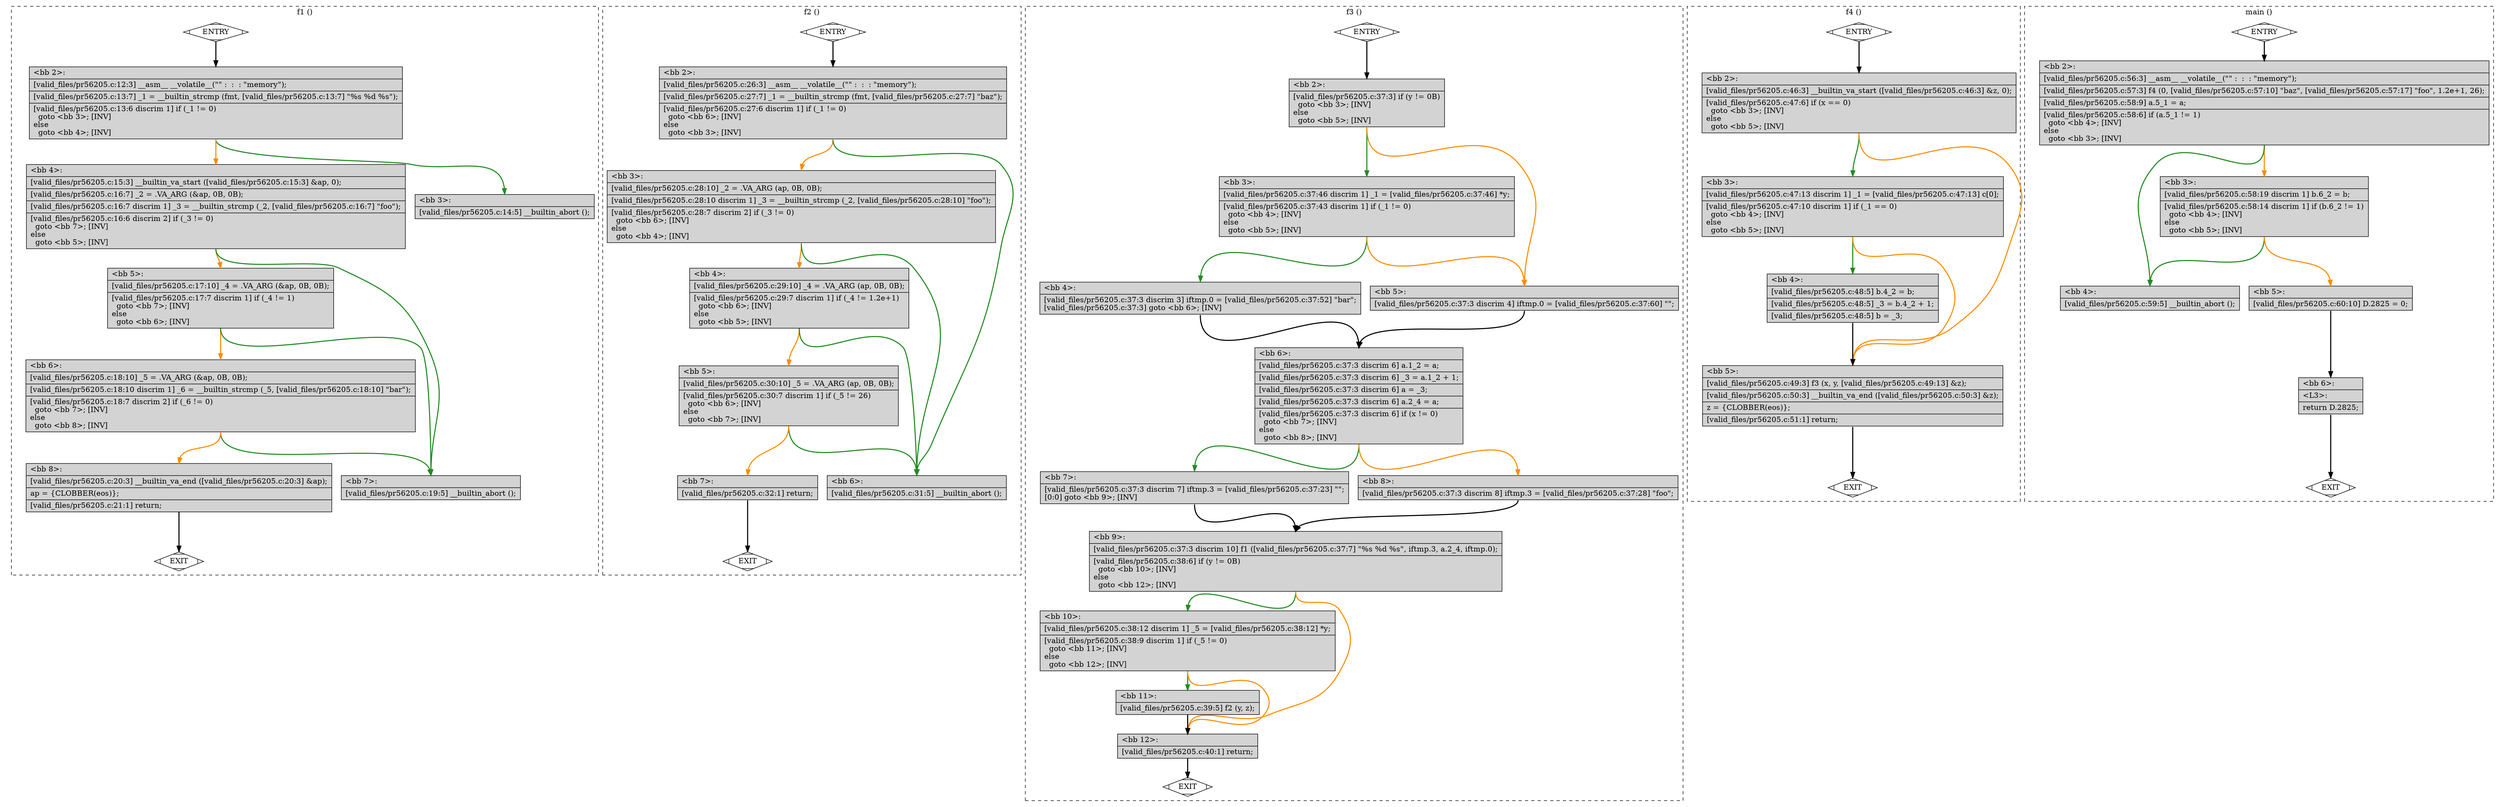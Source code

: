 digraph "a-pr56205.c.015t.cfg" {
overlap=false;
subgraph "cluster_f1" {
	style="dashed";
	color="black";
	label="f1 ()";
	fn_0_basic_block_0 [shape=Mdiamond,style=filled,fillcolor=white,label="ENTRY"];

	fn_0_basic_block_1 [shape=Mdiamond,style=filled,fillcolor=white,label="EXIT"];

	fn_0_basic_block_2 [shape=record,style=filled,fillcolor=lightgrey,label="{\<bb\ 2\>:\l\
|[valid_files/pr56205.c:12:3]\ __asm__\ __volatile__(\"\"\ :\ \ :\ \ :\ \"memory\");\l\
|[valid_files/pr56205.c:13:7]\ _1\ =\ __builtin_strcmp\ (fmt,\ [valid_files/pr56205.c:13:7]\ \"%s\ %d\ %s\");\l\
|[valid_files/pr56205.c:13:6\ discrim\ 1]\ if\ (_1\ !=\ 0)\l\
\ \ goto\ \<bb\ 3\>;\ [INV]\l\
else\l\
\ \ goto\ \<bb\ 4\>;\ [INV]\l\
}"];

	fn_0_basic_block_3 [shape=record,style=filled,fillcolor=lightgrey,label="{\<bb\ 3\>:\l\
|[valid_files/pr56205.c:14:5]\ __builtin_abort\ ();\l\
}"];

	fn_0_basic_block_4 [shape=record,style=filled,fillcolor=lightgrey,label="{\<bb\ 4\>:\l\
|[valid_files/pr56205.c:15:3]\ __builtin_va_start\ ([valid_files/pr56205.c:15:3]\ &ap,\ 0);\l\
|[valid_files/pr56205.c:16:7]\ _2\ =\ .VA_ARG\ (&ap,\ 0B,\ 0B);\l\
|[valid_files/pr56205.c:16:7\ discrim\ 1]\ _3\ =\ __builtin_strcmp\ (_2,\ [valid_files/pr56205.c:16:7]\ \"foo\");\l\
|[valid_files/pr56205.c:16:6\ discrim\ 2]\ if\ (_3\ !=\ 0)\l\
\ \ goto\ \<bb\ 7\>;\ [INV]\l\
else\l\
\ \ goto\ \<bb\ 5\>;\ [INV]\l\
}"];

	fn_0_basic_block_5 [shape=record,style=filled,fillcolor=lightgrey,label="{\<bb\ 5\>:\l\
|[valid_files/pr56205.c:17:10]\ _4\ =\ .VA_ARG\ (&ap,\ 0B,\ 0B);\l\
|[valid_files/pr56205.c:17:7\ discrim\ 1]\ if\ (_4\ !=\ 1)\l\
\ \ goto\ \<bb\ 7\>;\ [INV]\l\
else\l\
\ \ goto\ \<bb\ 6\>;\ [INV]\l\
}"];

	fn_0_basic_block_6 [shape=record,style=filled,fillcolor=lightgrey,label="{\<bb\ 6\>:\l\
|[valid_files/pr56205.c:18:10]\ _5\ =\ .VA_ARG\ (&ap,\ 0B,\ 0B);\l\
|[valid_files/pr56205.c:18:10\ discrim\ 1]\ _6\ =\ __builtin_strcmp\ (_5,\ [valid_files/pr56205.c:18:10]\ \"bar\");\l\
|[valid_files/pr56205.c:18:7\ discrim\ 2]\ if\ (_6\ !=\ 0)\l\
\ \ goto\ \<bb\ 7\>;\ [INV]\l\
else\l\
\ \ goto\ \<bb\ 8\>;\ [INV]\l\
}"];

	fn_0_basic_block_7 [shape=record,style=filled,fillcolor=lightgrey,label="{\<bb\ 7\>:\l\
|[valid_files/pr56205.c:19:5]\ __builtin_abort\ ();\l\
}"];

	fn_0_basic_block_8 [shape=record,style=filled,fillcolor=lightgrey,label="{\<bb\ 8\>:\l\
|[valid_files/pr56205.c:20:3]\ __builtin_va_end\ ([valid_files/pr56205.c:20:3]\ &ap);\l\
|ap\ =\ \{CLOBBER(eos)\};\l\
|[valid_files/pr56205.c:21:1]\ return;\l\
}"];

	fn_0_basic_block_0:s -> fn_0_basic_block_2:n [style="solid,bold",color=black,weight=100,constraint=true];
	fn_0_basic_block_2:s -> fn_0_basic_block_3:n [style="solid,bold",color=forestgreen,weight=10,constraint=true];
	fn_0_basic_block_2:s -> fn_0_basic_block_4:n [style="solid,bold",color=darkorange,weight=10,constraint=true];
	fn_0_basic_block_4:s -> fn_0_basic_block_7:n [style="solid,bold",color=forestgreen,weight=10,constraint=true];
	fn_0_basic_block_4:s -> fn_0_basic_block_5:n [style="solid,bold",color=darkorange,weight=10,constraint=true];
	fn_0_basic_block_5:s -> fn_0_basic_block_7:n [style="solid,bold",color=forestgreen,weight=10,constraint=true];
	fn_0_basic_block_5:s -> fn_0_basic_block_6:n [style="solid,bold",color=darkorange,weight=10,constraint=true];
	fn_0_basic_block_6:s -> fn_0_basic_block_7:n [style="solid,bold",color=forestgreen,weight=10,constraint=true];
	fn_0_basic_block_6:s -> fn_0_basic_block_8:n [style="solid,bold",color=darkorange,weight=10,constraint=true];
	fn_0_basic_block_8:s -> fn_0_basic_block_1:n [style="solid,bold",color=black,weight=10,constraint=true];
	fn_0_basic_block_0:s -> fn_0_basic_block_1:n [style="invis",constraint=true];
}
subgraph "cluster_f2" {
	style="dashed";
	color="black";
	label="f2 ()";
	fn_1_basic_block_0 [shape=Mdiamond,style=filled,fillcolor=white,label="ENTRY"];

	fn_1_basic_block_1 [shape=Mdiamond,style=filled,fillcolor=white,label="EXIT"];

	fn_1_basic_block_2 [shape=record,style=filled,fillcolor=lightgrey,label="{\<bb\ 2\>:\l\
|[valid_files/pr56205.c:26:3]\ __asm__\ __volatile__(\"\"\ :\ \ :\ \ :\ \"memory\");\l\
|[valid_files/pr56205.c:27:7]\ _1\ =\ __builtin_strcmp\ (fmt,\ [valid_files/pr56205.c:27:7]\ \"baz\");\l\
|[valid_files/pr56205.c:27:6\ discrim\ 1]\ if\ (_1\ !=\ 0)\l\
\ \ goto\ \<bb\ 6\>;\ [INV]\l\
else\l\
\ \ goto\ \<bb\ 3\>;\ [INV]\l\
}"];

	fn_1_basic_block_3 [shape=record,style=filled,fillcolor=lightgrey,label="{\<bb\ 3\>:\l\
|[valid_files/pr56205.c:28:10]\ _2\ =\ .VA_ARG\ (ap,\ 0B,\ 0B);\l\
|[valid_files/pr56205.c:28:10\ discrim\ 1]\ _3\ =\ __builtin_strcmp\ (_2,\ [valid_files/pr56205.c:28:10]\ \"foo\");\l\
|[valid_files/pr56205.c:28:7\ discrim\ 2]\ if\ (_3\ !=\ 0)\l\
\ \ goto\ \<bb\ 6\>;\ [INV]\l\
else\l\
\ \ goto\ \<bb\ 4\>;\ [INV]\l\
}"];

	fn_1_basic_block_4 [shape=record,style=filled,fillcolor=lightgrey,label="{\<bb\ 4\>:\l\
|[valid_files/pr56205.c:29:10]\ _4\ =\ .VA_ARG\ (ap,\ 0B,\ 0B);\l\
|[valid_files/pr56205.c:29:7\ discrim\ 1]\ if\ (_4\ !=\ 1.2e+1)\l\
\ \ goto\ \<bb\ 6\>;\ [INV]\l\
else\l\
\ \ goto\ \<bb\ 5\>;\ [INV]\l\
}"];

	fn_1_basic_block_5 [shape=record,style=filled,fillcolor=lightgrey,label="{\<bb\ 5\>:\l\
|[valid_files/pr56205.c:30:10]\ _5\ =\ .VA_ARG\ (ap,\ 0B,\ 0B);\l\
|[valid_files/pr56205.c:30:7\ discrim\ 1]\ if\ (_5\ !=\ 26)\l\
\ \ goto\ \<bb\ 6\>;\ [INV]\l\
else\l\
\ \ goto\ \<bb\ 7\>;\ [INV]\l\
}"];

	fn_1_basic_block_6 [shape=record,style=filled,fillcolor=lightgrey,label="{\<bb\ 6\>:\l\
|[valid_files/pr56205.c:31:5]\ __builtin_abort\ ();\l\
}"];

	fn_1_basic_block_7 [shape=record,style=filled,fillcolor=lightgrey,label="{\<bb\ 7\>:\l\
|[valid_files/pr56205.c:32:1]\ return;\l\
}"];

	fn_1_basic_block_0:s -> fn_1_basic_block_2:n [style="solid,bold",color=black,weight=100,constraint=true];
	fn_1_basic_block_2:s -> fn_1_basic_block_6:n [style="solid,bold",color=forestgreen,weight=10,constraint=true];
	fn_1_basic_block_2:s -> fn_1_basic_block_3:n [style="solid,bold",color=darkorange,weight=10,constraint=true];
	fn_1_basic_block_3:s -> fn_1_basic_block_6:n [style="solid,bold",color=forestgreen,weight=10,constraint=true];
	fn_1_basic_block_3:s -> fn_1_basic_block_4:n [style="solid,bold",color=darkorange,weight=10,constraint=true];
	fn_1_basic_block_4:s -> fn_1_basic_block_6:n [style="solid,bold",color=forestgreen,weight=10,constraint=true];
	fn_1_basic_block_4:s -> fn_1_basic_block_5:n [style="solid,bold",color=darkorange,weight=10,constraint=true];
	fn_1_basic_block_5:s -> fn_1_basic_block_6:n [style="solid,bold",color=forestgreen,weight=10,constraint=true];
	fn_1_basic_block_5:s -> fn_1_basic_block_7:n [style="solid,bold",color=darkorange,weight=10,constraint=true];
	fn_1_basic_block_7:s -> fn_1_basic_block_1:n [style="solid,bold",color=black,weight=10,constraint=true];
	fn_1_basic_block_0:s -> fn_1_basic_block_1:n [style="invis",constraint=true];
}
subgraph "cluster_f3" {
	style="dashed";
	color="black";
	label="f3 ()";
	fn_2_basic_block_0 [shape=Mdiamond,style=filled,fillcolor=white,label="ENTRY"];

	fn_2_basic_block_1 [shape=Mdiamond,style=filled,fillcolor=white,label="EXIT"];

	fn_2_basic_block_2 [shape=record,style=filled,fillcolor=lightgrey,label="{\<bb\ 2\>:\l\
|[valid_files/pr56205.c:37:3]\ if\ (y\ !=\ 0B)\l\
\ \ goto\ \<bb\ 3\>;\ [INV]\l\
else\l\
\ \ goto\ \<bb\ 5\>;\ [INV]\l\
}"];

	fn_2_basic_block_3 [shape=record,style=filled,fillcolor=lightgrey,label="{\<bb\ 3\>:\l\
|[valid_files/pr56205.c:37:46\ discrim\ 1]\ _1\ =\ [valid_files/pr56205.c:37:46]\ *y;\l\
|[valid_files/pr56205.c:37:43\ discrim\ 1]\ if\ (_1\ !=\ 0)\l\
\ \ goto\ \<bb\ 4\>;\ [INV]\l\
else\l\
\ \ goto\ \<bb\ 5\>;\ [INV]\l\
}"];

	fn_2_basic_block_4 [shape=record,style=filled,fillcolor=lightgrey,label="{\<bb\ 4\>:\l\
|[valid_files/pr56205.c:37:3\ discrim\ 3]\ iftmp.0\ =\ [valid_files/pr56205.c:37:52]\ \"bar\";\l\
[valid_files/pr56205.c:37:3]\ goto\ \<bb\ 6\>;\ [INV]\l\
}"];

	fn_2_basic_block_5 [shape=record,style=filled,fillcolor=lightgrey,label="{\<bb\ 5\>:\l\
|[valid_files/pr56205.c:37:3\ discrim\ 4]\ iftmp.0\ =\ [valid_files/pr56205.c:37:60]\ \"\";\l\
}"];

	fn_2_basic_block_6 [shape=record,style=filled,fillcolor=lightgrey,label="{\<bb\ 6\>:\l\
|[valid_files/pr56205.c:37:3\ discrim\ 6]\ a.1_2\ =\ a;\l\
|[valid_files/pr56205.c:37:3\ discrim\ 6]\ _3\ =\ a.1_2\ +\ 1;\l\
|[valid_files/pr56205.c:37:3\ discrim\ 6]\ a\ =\ _3;\l\
|[valid_files/pr56205.c:37:3\ discrim\ 6]\ a.2_4\ =\ a;\l\
|[valid_files/pr56205.c:37:3\ discrim\ 6]\ if\ (x\ !=\ 0)\l\
\ \ goto\ \<bb\ 7\>;\ [INV]\l\
else\l\
\ \ goto\ \<bb\ 8\>;\ [INV]\l\
}"];

	fn_2_basic_block_7 [shape=record,style=filled,fillcolor=lightgrey,label="{\<bb\ 7\>:\l\
|[valid_files/pr56205.c:37:3\ discrim\ 7]\ iftmp.3\ =\ [valid_files/pr56205.c:37:23]\ \"\";\l\
[0:0]\ goto\ \<bb\ 9\>;\ [INV]\l\
}"];

	fn_2_basic_block_8 [shape=record,style=filled,fillcolor=lightgrey,label="{\<bb\ 8\>:\l\
|[valid_files/pr56205.c:37:3\ discrim\ 8]\ iftmp.3\ =\ [valid_files/pr56205.c:37:28]\ \"foo\";\l\
}"];

	fn_2_basic_block_9 [shape=record,style=filled,fillcolor=lightgrey,label="{\<bb\ 9\>:\l\
|[valid_files/pr56205.c:37:3\ discrim\ 10]\ f1\ ([valid_files/pr56205.c:37:7]\ \"%s\ %d\ %s\",\ iftmp.3,\ a.2_4,\ iftmp.0);\l\
|[valid_files/pr56205.c:38:6]\ if\ (y\ !=\ 0B)\l\
\ \ goto\ \<bb\ 10\>;\ [INV]\l\
else\l\
\ \ goto\ \<bb\ 12\>;\ [INV]\l\
}"];

	fn_2_basic_block_10 [shape=record,style=filled,fillcolor=lightgrey,label="{\<bb\ 10\>:\l\
|[valid_files/pr56205.c:38:12\ discrim\ 1]\ _5\ =\ [valid_files/pr56205.c:38:12]\ *y;\l\
|[valid_files/pr56205.c:38:9\ discrim\ 1]\ if\ (_5\ !=\ 0)\l\
\ \ goto\ \<bb\ 11\>;\ [INV]\l\
else\l\
\ \ goto\ \<bb\ 12\>;\ [INV]\l\
}"];

	fn_2_basic_block_11 [shape=record,style=filled,fillcolor=lightgrey,label="{\<bb\ 11\>:\l\
|[valid_files/pr56205.c:39:5]\ f2\ (y,\ z);\l\
}"];

	fn_2_basic_block_12 [shape=record,style=filled,fillcolor=lightgrey,label="{\<bb\ 12\>:\l\
|[valid_files/pr56205.c:40:1]\ return;\l\
}"];

	fn_2_basic_block_0:s -> fn_2_basic_block_2:n [style="solid,bold",color=black,weight=100,constraint=true];
	fn_2_basic_block_2:s -> fn_2_basic_block_3:n [style="solid,bold",color=forestgreen,weight=10,constraint=true];
	fn_2_basic_block_2:s -> fn_2_basic_block_5:n [style="solid,bold",color=darkorange,weight=10,constraint=true];
	fn_2_basic_block_3:s -> fn_2_basic_block_4:n [style="solid,bold",color=forestgreen,weight=10,constraint=true];
	fn_2_basic_block_3:s -> fn_2_basic_block_5:n [style="solid,bold",color=darkorange,weight=10,constraint=true];
	fn_2_basic_block_4:s -> fn_2_basic_block_6:n [style="solid,bold",color=black,weight=100,constraint=true];
	fn_2_basic_block_5:s -> fn_2_basic_block_6:n [style="solid,bold",color=black,weight=100,constraint=true];
	fn_2_basic_block_6:s -> fn_2_basic_block_7:n [style="solid,bold",color=forestgreen,weight=10,constraint=true];
	fn_2_basic_block_6:s -> fn_2_basic_block_8:n [style="solid,bold",color=darkorange,weight=10,constraint=true];
	fn_2_basic_block_7:s -> fn_2_basic_block_9:n [style="solid,bold",color=black,weight=100,constraint=true];
	fn_2_basic_block_8:s -> fn_2_basic_block_9:n [style="solid,bold",color=black,weight=100,constraint=true];
	fn_2_basic_block_9:s -> fn_2_basic_block_10:n [style="solid,bold",color=forestgreen,weight=10,constraint=true];
	fn_2_basic_block_9:s -> fn_2_basic_block_12:n [style="solid,bold",color=darkorange,weight=10,constraint=true];
	fn_2_basic_block_10:s -> fn_2_basic_block_11:n [style="solid,bold",color=forestgreen,weight=10,constraint=true];
	fn_2_basic_block_10:s -> fn_2_basic_block_12:n [style="solid,bold",color=darkorange,weight=10,constraint=true];
	fn_2_basic_block_11:s -> fn_2_basic_block_12:n [style="solid,bold",color=black,weight=100,constraint=true];
	fn_2_basic_block_12:s -> fn_2_basic_block_1:n [style="solid,bold",color=black,weight=10,constraint=true];
	fn_2_basic_block_0:s -> fn_2_basic_block_1:n [style="invis",constraint=true];
}
subgraph "cluster_f4" {
	style="dashed";
	color="black";
	label="f4 ()";
	fn_3_basic_block_0 [shape=Mdiamond,style=filled,fillcolor=white,label="ENTRY"];

	fn_3_basic_block_1 [shape=Mdiamond,style=filled,fillcolor=white,label="EXIT"];

	fn_3_basic_block_2 [shape=record,style=filled,fillcolor=lightgrey,label="{\<bb\ 2\>:\l\
|[valid_files/pr56205.c:46:3]\ __builtin_va_start\ ([valid_files/pr56205.c:46:3]\ &z,\ 0);\l\
|[valid_files/pr56205.c:47:6]\ if\ (x\ ==\ 0)\l\
\ \ goto\ \<bb\ 3\>;\ [INV]\l\
else\l\
\ \ goto\ \<bb\ 5\>;\ [INV]\l\
}"];

	fn_3_basic_block_3 [shape=record,style=filled,fillcolor=lightgrey,label="{\<bb\ 3\>:\l\
|[valid_files/pr56205.c:47:13\ discrim\ 1]\ _1\ =\ [valid_files/pr56205.c:47:13]\ c[0];\l\
|[valid_files/pr56205.c:47:10\ discrim\ 1]\ if\ (_1\ ==\ 0)\l\
\ \ goto\ \<bb\ 4\>;\ [INV]\l\
else\l\
\ \ goto\ \<bb\ 5\>;\ [INV]\l\
}"];

	fn_3_basic_block_4 [shape=record,style=filled,fillcolor=lightgrey,label="{\<bb\ 4\>:\l\
|[valid_files/pr56205.c:48:5]\ b.4_2\ =\ b;\l\
|[valid_files/pr56205.c:48:5]\ _3\ =\ b.4_2\ +\ 1;\l\
|[valid_files/pr56205.c:48:5]\ b\ =\ _3;\l\
}"];

	fn_3_basic_block_5 [shape=record,style=filled,fillcolor=lightgrey,label="{\<bb\ 5\>:\l\
|[valid_files/pr56205.c:49:3]\ f3\ (x,\ y,\ [valid_files/pr56205.c:49:13]\ &z);\l\
|[valid_files/pr56205.c:50:3]\ __builtin_va_end\ ([valid_files/pr56205.c:50:3]\ &z);\l\
|z\ =\ \{CLOBBER(eos)\};\l\
|[valid_files/pr56205.c:51:1]\ return;\l\
}"];

	fn_3_basic_block_0:s -> fn_3_basic_block_2:n [style="solid,bold",color=black,weight=100,constraint=true];
	fn_3_basic_block_2:s -> fn_3_basic_block_3:n [style="solid,bold",color=forestgreen,weight=10,constraint=true];
	fn_3_basic_block_2:s -> fn_3_basic_block_5:n [style="solid,bold",color=darkorange,weight=10,constraint=true];
	fn_3_basic_block_3:s -> fn_3_basic_block_4:n [style="solid,bold",color=forestgreen,weight=10,constraint=true];
	fn_3_basic_block_3:s -> fn_3_basic_block_5:n [style="solid,bold",color=darkorange,weight=10,constraint=true];
	fn_3_basic_block_4:s -> fn_3_basic_block_5:n [style="solid,bold",color=black,weight=100,constraint=true];
	fn_3_basic_block_5:s -> fn_3_basic_block_1:n [style="solid,bold",color=black,weight=10,constraint=true];
	fn_3_basic_block_0:s -> fn_3_basic_block_1:n [style="invis",constraint=true];
}
subgraph "cluster_main" {
	style="dashed";
	color="black";
	label="main ()";
	fn_4_basic_block_0 [shape=Mdiamond,style=filled,fillcolor=white,label="ENTRY"];

	fn_4_basic_block_1 [shape=Mdiamond,style=filled,fillcolor=white,label="EXIT"];

	fn_4_basic_block_2 [shape=record,style=filled,fillcolor=lightgrey,label="{\<bb\ 2\>:\l\
|[valid_files/pr56205.c:56:3]\ __asm__\ __volatile__(\"\"\ :\ \ :\ \ :\ \"memory\");\l\
|[valid_files/pr56205.c:57:3]\ f4\ (0,\ [valid_files/pr56205.c:57:10]\ \"baz\",\ [valid_files/pr56205.c:57:17]\ \"foo\",\ 1.2e+1,\ 26);\l\
|[valid_files/pr56205.c:58:9]\ a.5_1\ =\ a;\l\
|[valid_files/pr56205.c:58:6]\ if\ (a.5_1\ !=\ 1)\l\
\ \ goto\ \<bb\ 4\>;\ [INV]\l\
else\l\
\ \ goto\ \<bb\ 3\>;\ [INV]\l\
}"];

	fn_4_basic_block_3 [shape=record,style=filled,fillcolor=lightgrey,label="{\<bb\ 3\>:\l\
|[valid_files/pr56205.c:58:19\ discrim\ 1]\ b.6_2\ =\ b;\l\
|[valid_files/pr56205.c:58:14\ discrim\ 1]\ if\ (b.6_2\ !=\ 1)\l\
\ \ goto\ \<bb\ 4\>;\ [INV]\l\
else\l\
\ \ goto\ \<bb\ 5\>;\ [INV]\l\
}"];

	fn_4_basic_block_4 [shape=record,style=filled,fillcolor=lightgrey,label="{\<bb\ 4\>:\l\
|[valid_files/pr56205.c:59:5]\ __builtin_abort\ ();\l\
}"];

	fn_4_basic_block_5 [shape=record,style=filled,fillcolor=lightgrey,label="{\<bb\ 5\>:\l\
|[valid_files/pr56205.c:60:10]\ D.2825\ =\ 0;\l\
}"];

	fn_4_basic_block_6 [shape=record,style=filled,fillcolor=lightgrey,label="{\<bb\ 6\>:\l\
|\<L3\>:\l\
|return\ D.2825;\l\
}"];

	fn_4_basic_block_0:s -> fn_4_basic_block_2:n [style="solid,bold",color=black,weight=100,constraint=true];
	fn_4_basic_block_2:s -> fn_4_basic_block_4:n [style="solid,bold",color=forestgreen,weight=10,constraint=true];
	fn_4_basic_block_2:s -> fn_4_basic_block_3:n [style="solid,bold",color=darkorange,weight=10,constraint=true];
	fn_4_basic_block_3:s -> fn_4_basic_block_4:n [style="solid,bold",color=forestgreen,weight=10,constraint=true];
	fn_4_basic_block_3:s -> fn_4_basic_block_5:n [style="solid,bold",color=darkorange,weight=10,constraint=true];
	fn_4_basic_block_5:s -> fn_4_basic_block_6:n [style="solid,bold",color=black,weight=100,constraint=true];
	fn_4_basic_block_6:s -> fn_4_basic_block_1:n [style="solid,bold",color=black,weight=10,constraint=true];
	fn_4_basic_block_0:s -> fn_4_basic_block_1:n [style="invis",constraint=true];
}
}
